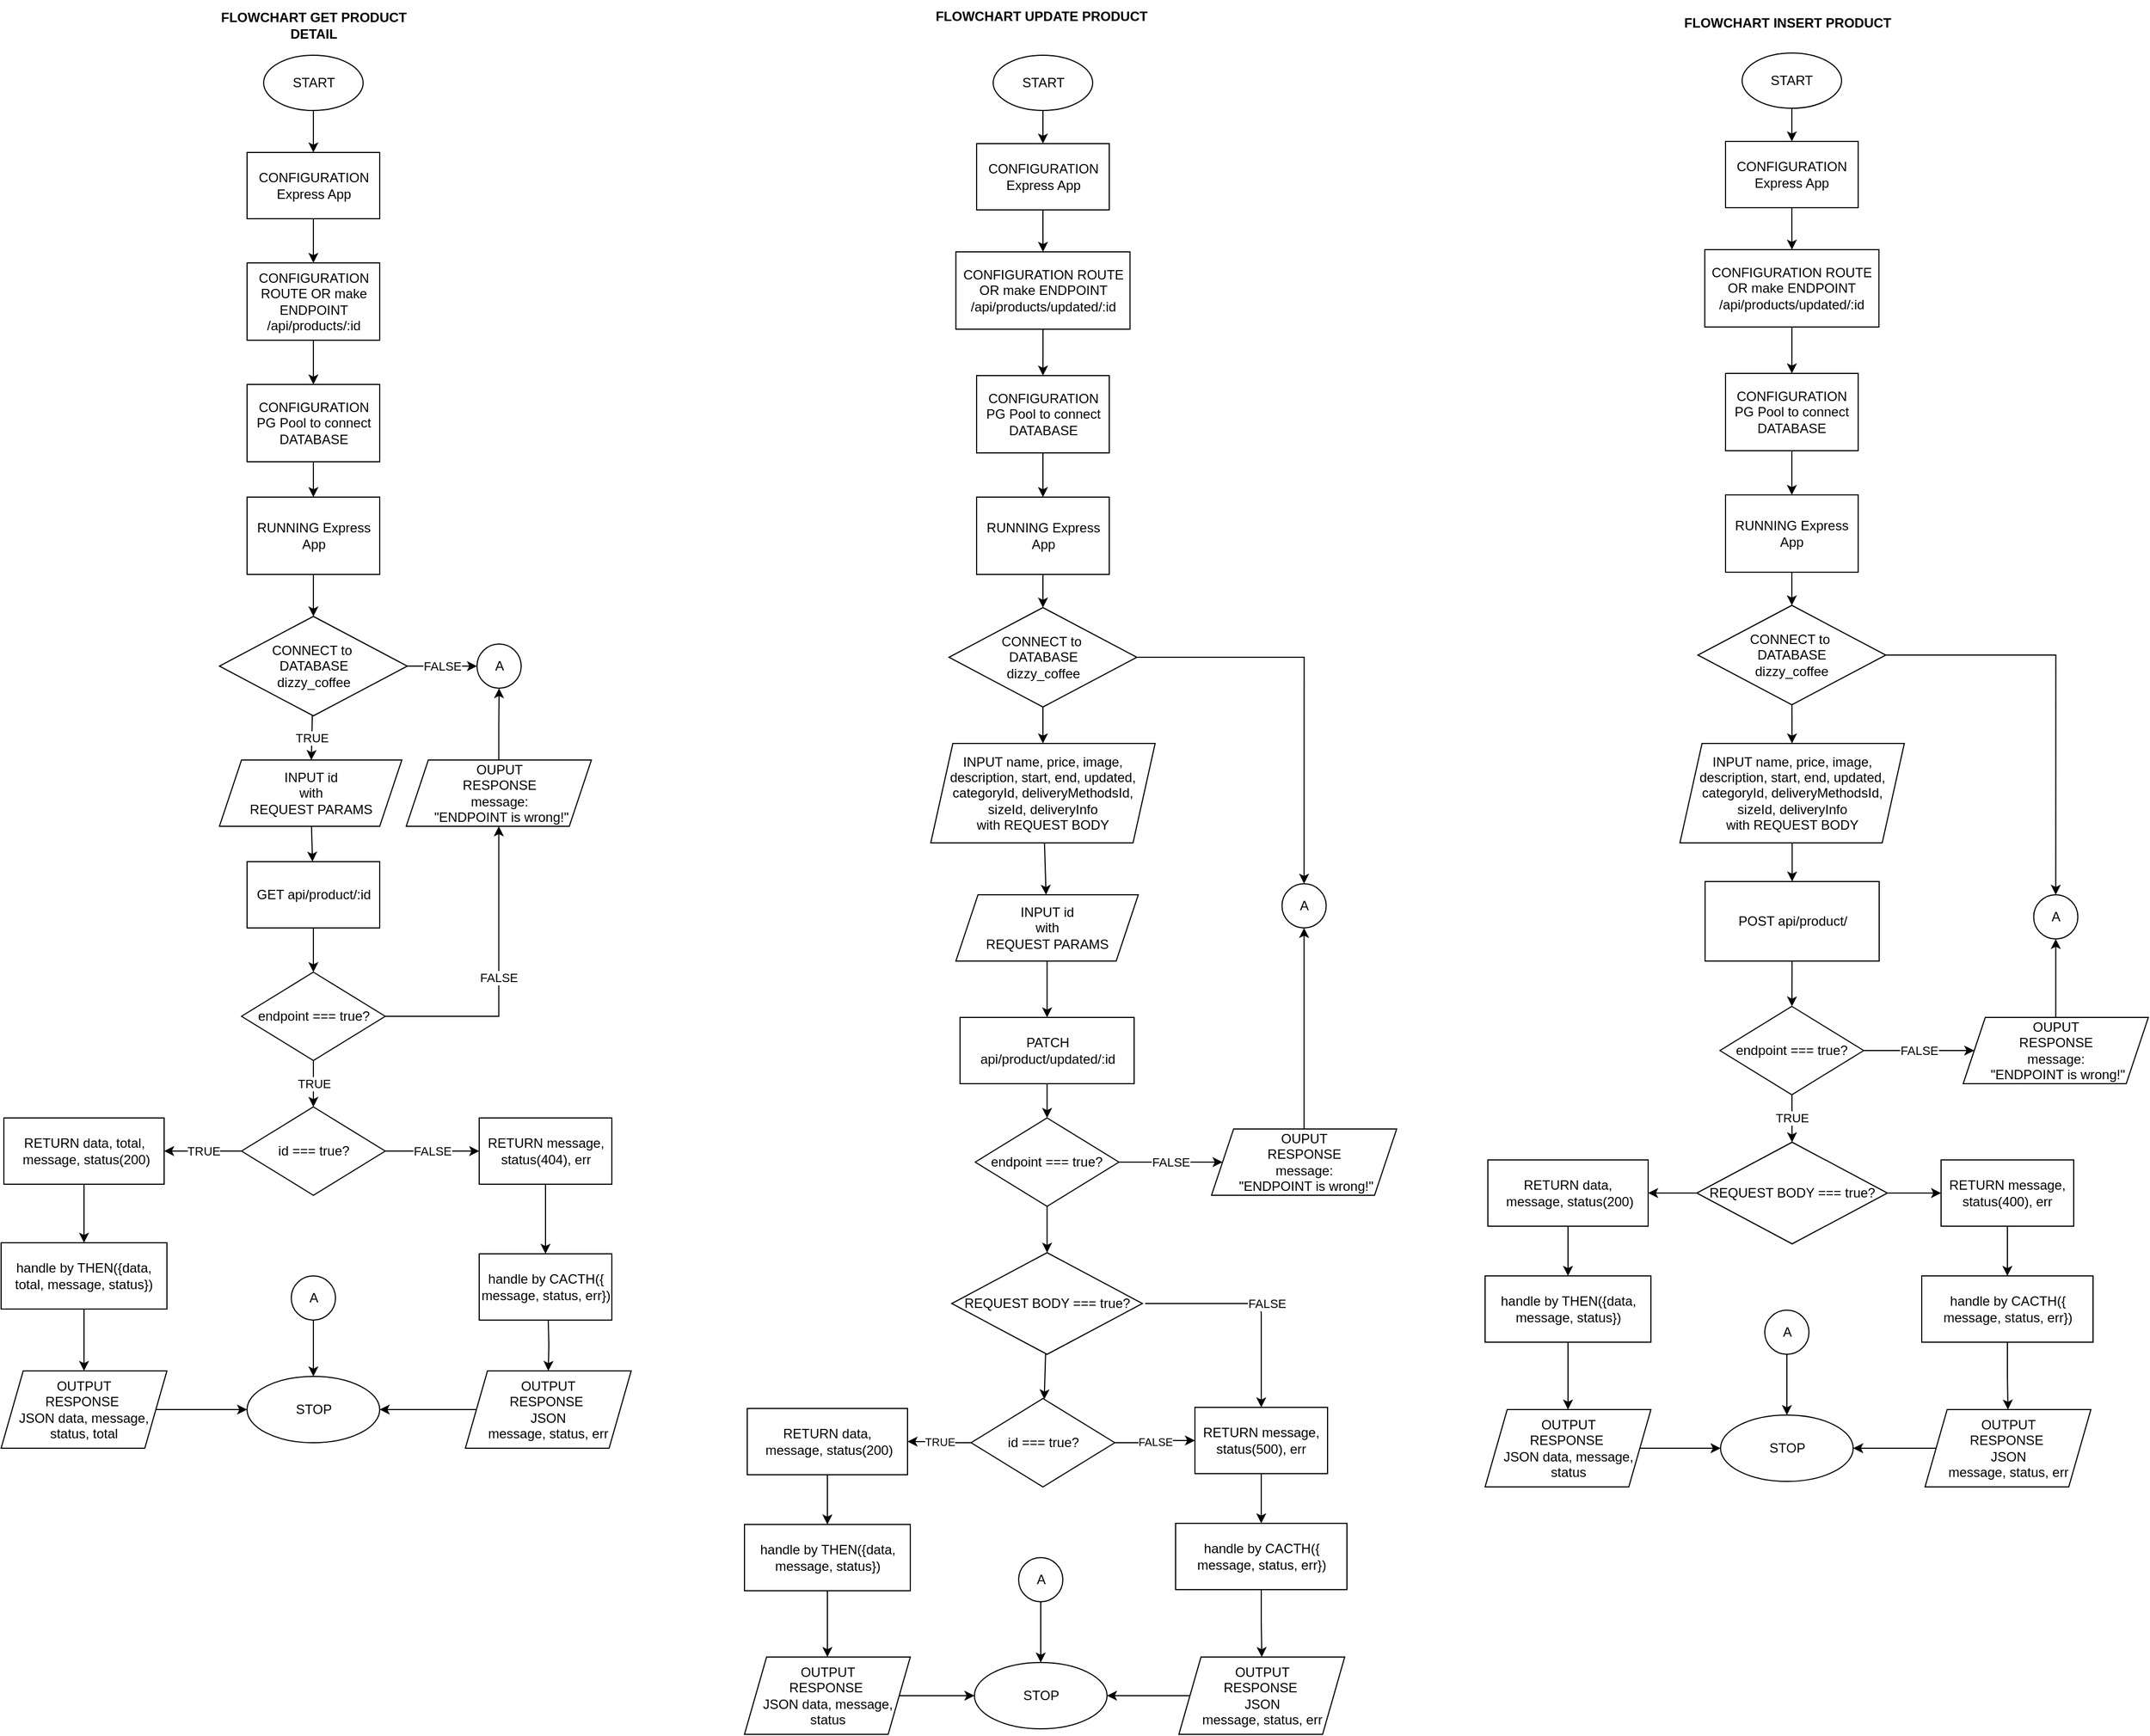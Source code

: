 <mxfile>
    <diagram id="khGJ2daZu2ltyK99D0Vk" name="Page-1">
        <mxGraphModel dx="795" dy="516" grid="1" gridSize="10" guides="1" tooltips="1" connect="1" arrows="1" fold="1" page="1" pageScale="1" pageWidth="1169" pageHeight="827" math="0" shadow="0">
            <root>
                <mxCell id="0"/>
                <mxCell id="1" parent="0"/>
                <mxCell id="POmQF6q5LUfOOO5Ifvi4-3" value="" style="edgeStyle=orthogonalEdgeStyle;rounded=0;orthogonalLoop=1;jettySize=auto;html=1;" parent="1" source="POmQF6q5LUfOOO5Ifvi4-1" target="POmQF6q5LUfOOO5Ifvi4-2" edge="1">
                    <mxGeometry relative="1" as="geometry"/>
                </mxCell>
                <mxCell id="POmQF6q5LUfOOO5Ifvi4-1" value="START" style="ellipse;whiteSpace=wrap;html=1;" parent="1" vertex="1">
                    <mxGeometry x="252.5" y="50" width="90" height="50" as="geometry"/>
                </mxCell>
                <mxCell id="POmQF6q5LUfOOO5Ifvi4-5" value="" style="edgeStyle=orthogonalEdgeStyle;rounded=0;orthogonalLoop=1;jettySize=auto;html=1;" parent="1" source="POmQF6q5LUfOOO5Ifvi4-2" target="POmQF6q5LUfOOO5Ifvi4-4" edge="1">
                    <mxGeometry relative="1" as="geometry"/>
                </mxCell>
                <mxCell id="POmQF6q5LUfOOO5Ifvi4-2" value="CONFIGURATION Express App" style="whiteSpace=wrap;html=1;" parent="1" vertex="1">
                    <mxGeometry x="237.5" y="138" width="120" height="60" as="geometry"/>
                </mxCell>
                <mxCell id="POmQF6q5LUfOOO5Ifvi4-7" value="" style="edgeStyle=orthogonalEdgeStyle;rounded=0;orthogonalLoop=1;jettySize=auto;html=1;" parent="1" source="POmQF6q5LUfOOO5Ifvi4-4" target="POmQF6q5LUfOOO5Ifvi4-6" edge="1">
                    <mxGeometry relative="1" as="geometry"/>
                </mxCell>
                <mxCell id="POmQF6q5LUfOOO5Ifvi4-4" value="CONFIGURATION ROUTE OR make ENDPOINT /api/products/:id" style="whiteSpace=wrap;html=1;" parent="1" vertex="1">
                    <mxGeometry x="237.5" y="238" width="120" height="70" as="geometry"/>
                </mxCell>
                <mxCell id="POmQF6q5LUfOOO5Ifvi4-9" value="" style="edgeStyle=orthogonalEdgeStyle;rounded=0;orthogonalLoop=1;jettySize=auto;html=1;" parent="1" source="POmQF6q5LUfOOO5Ifvi4-6" target="POmQF6q5LUfOOO5Ifvi4-8" edge="1">
                    <mxGeometry relative="1" as="geometry"/>
                </mxCell>
                <mxCell id="POmQF6q5LUfOOO5Ifvi4-6" value="CONFIGURATION PG Pool to connect DATABASE" style="whiteSpace=wrap;html=1;" parent="1" vertex="1">
                    <mxGeometry x="237.5" y="348" width="120" height="70" as="geometry"/>
                </mxCell>
                <mxCell id="POmQF6q5LUfOOO5Ifvi4-13" value="" style="edgeStyle=orthogonalEdgeStyle;rounded=0;orthogonalLoop=1;jettySize=auto;html=1;" parent="1" source="POmQF6q5LUfOOO5Ifvi4-8" target="POmQF6q5LUfOOO5Ifvi4-12" edge="1">
                    <mxGeometry relative="1" as="geometry"/>
                </mxCell>
                <mxCell id="POmQF6q5LUfOOO5Ifvi4-8" value="RUNNING Express App" style="whiteSpace=wrap;html=1;" parent="1" vertex="1">
                    <mxGeometry x="237.5" y="450" width="120" height="70" as="geometry"/>
                </mxCell>
                <mxCell id="POmQF6q5LUfOOO5Ifvi4-46" value="FALSE" style="edgeStyle=orthogonalEdgeStyle;rounded=0;orthogonalLoop=1;jettySize=auto;html=1;" parent="1" source="POmQF6q5LUfOOO5Ifvi4-12" target="POmQF6q5LUfOOO5Ifvi4-45" edge="1">
                    <mxGeometry relative="1" as="geometry"/>
                </mxCell>
                <mxCell id="6" value="TRUE" style="edgeStyle=none;html=1;" edge="1" parent="1" source="POmQF6q5LUfOOO5Ifvi4-12" target="POmQF6q5LUfOOO5Ifvi4-16">
                    <mxGeometry relative="1" as="geometry"/>
                </mxCell>
                <mxCell id="POmQF6q5LUfOOO5Ifvi4-12" value="CONNECT to&amp;nbsp;&lt;br&gt;DATABASE&lt;br&gt;dizzy_coffee" style="rhombus;whiteSpace=wrap;html=1;" parent="1" vertex="1">
                    <mxGeometry x="212.5" y="558" width="170" height="90" as="geometry"/>
                </mxCell>
                <mxCell id="7" style="edgeStyle=none;html=1;" edge="1" parent="1" source="POmQF6q5LUfOOO5Ifvi4-16" target="POmQF6q5LUfOOO5Ifvi4-32">
                    <mxGeometry relative="1" as="geometry"/>
                </mxCell>
                <mxCell id="POmQF6q5LUfOOO5Ifvi4-16" value="INPUT id &lt;br&gt;with&lt;br&gt;REQUEST PARAMS" style="shape=parallelogram;perimeter=parallelogramPerimeter;whiteSpace=wrap;html=1;fixedSize=1;" parent="1" vertex="1">
                    <mxGeometry x="212.5" y="688" width="165" height="60" as="geometry"/>
                </mxCell>
                <mxCell id="POmQF6q5LUfOOO5Ifvi4-25" value="FALSE" style="edgeStyle=orthogonalEdgeStyle;rounded=0;orthogonalLoop=1;jettySize=auto;html=1;" parent="1" source="POmQF6q5LUfOOO5Ifvi4-18" target="POmQF6q5LUfOOO5Ifvi4-24" edge="1">
                    <mxGeometry relative="1" as="geometry"/>
                </mxCell>
                <mxCell id="POmQF6q5LUfOOO5Ifvi4-36" value="TRUE" style="edgeStyle=orthogonalEdgeStyle;rounded=0;orthogonalLoop=1;jettySize=auto;html=1;" parent="1" source="POmQF6q5LUfOOO5Ifvi4-18" target="POmQF6q5LUfOOO5Ifvi4-20" edge="1">
                    <mxGeometry relative="1" as="geometry"/>
                </mxCell>
                <mxCell id="POmQF6q5LUfOOO5Ifvi4-18" value="id === true?" style="rhombus;whiteSpace=wrap;html=1;" parent="1" vertex="1">
                    <mxGeometry x="232.5" y="1002" width="130" height="80" as="geometry"/>
                </mxCell>
                <mxCell id="POmQF6q5LUfOOO5Ifvi4-23" value="" style="edgeStyle=orthogonalEdgeStyle;rounded=0;orthogonalLoop=1;jettySize=auto;html=1;" parent="1" source="POmQF6q5LUfOOO5Ifvi4-20" target="POmQF6q5LUfOOO5Ifvi4-22" edge="1">
                    <mxGeometry relative="1" as="geometry"/>
                </mxCell>
                <mxCell id="POmQF6q5LUfOOO5Ifvi4-20" value="RETURN data, total,&lt;br&gt;&amp;nbsp;message, status(200)" style="whiteSpace=wrap;html=1;" parent="1" vertex="1">
                    <mxGeometry x="17.5" y="1012" width="145" height="60" as="geometry"/>
                </mxCell>
                <mxCell id="POmQF6q5LUfOOO5Ifvi4-39" style="edgeStyle=orthogonalEdgeStyle;rounded=0;orthogonalLoop=1;jettySize=auto;html=1;entryX=0.5;entryY=0;entryDx=0;entryDy=0;" parent="1" source="POmQF6q5LUfOOO5Ifvi4-22" target="POmQF6q5LUfOOO5Ifvi4-38" edge="1">
                    <mxGeometry relative="1" as="geometry"/>
                </mxCell>
                <mxCell id="POmQF6q5LUfOOO5Ifvi4-22" value="handle by THEN({data, total, message, status})" style="whiteSpace=wrap;html=1;" parent="1" vertex="1">
                    <mxGeometry x="15" y="1125" width="150" height="60" as="geometry"/>
                </mxCell>
                <mxCell id="POmQF6q5LUfOOO5Ifvi4-27" value="" style="edgeStyle=orthogonalEdgeStyle;rounded=0;orthogonalLoop=1;jettySize=auto;html=1;" parent="1" source="POmQF6q5LUfOOO5Ifvi4-24" target="POmQF6q5LUfOOO5Ifvi4-26" edge="1">
                    <mxGeometry relative="1" as="geometry"/>
                </mxCell>
                <mxCell id="POmQF6q5LUfOOO5Ifvi4-24" value="RETURN message, status(404), err" style="whiteSpace=wrap;html=1;" parent="1" vertex="1">
                    <mxGeometry x="447.5" y="1012" width="120" height="60" as="geometry"/>
                </mxCell>
                <mxCell id="POmQF6q5LUfOOO5Ifvi4-26" value="handle by CACTH({&lt;br&gt;message, status, err})" style="whiteSpace=wrap;html=1;" parent="1" vertex="1">
                    <mxGeometry x="447.5" y="1135" width="120" height="60" as="geometry"/>
                </mxCell>
                <mxCell id="3" value="" style="edgeStyle=none;html=1;" edge="1" parent="1" source="POmQF6q5LUfOOO5Ifvi4-32" target="POmQF6q5LUfOOO5Ifvi4-50">
                    <mxGeometry relative="1" as="geometry"/>
                </mxCell>
                <mxCell id="POmQF6q5LUfOOO5Ifvi4-32" value="GET api/product/:id" style="rounded=0;whiteSpace=wrap;html=1;" parent="1" vertex="1">
                    <mxGeometry x="237.5" y="780" width="120" height="60" as="geometry"/>
                </mxCell>
                <mxCell id="POmQF6q5LUfOOO5Ifvi4-43" value="" style="edgeStyle=orthogonalEdgeStyle;rounded=0;orthogonalLoop=1;jettySize=auto;html=1;" parent="1" source="POmQF6q5LUfOOO5Ifvi4-38" target="POmQF6q5LUfOOO5Ifvi4-42" edge="1">
                    <mxGeometry relative="1" as="geometry"/>
                </mxCell>
                <mxCell id="POmQF6q5LUfOOO5Ifvi4-38" value="&lt;span&gt;OUTPUT&lt;br&gt;RESPONSE&amp;nbsp;&lt;/span&gt;&lt;br&gt;&lt;span&gt;JSON&amp;nbsp;&lt;/span&gt;&lt;span&gt;data, message,&lt;/span&gt;&lt;br&gt;&lt;span&gt;status, total&lt;/span&gt;" style="shape=parallelogram;perimeter=parallelogramPerimeter;whiteSpace=wrap;html=1;fixedSize=1;" parent="1" vertex="1">
                    <mxGeometry x="15" y="1241" width="150" height="70" as="geometry"/>
                </mxCell>
                <mxCell id="POmQF6q5LUfOOO5Ifvi4-40" style="edgeStyle=orthogonalEdgeStyle;rounded=0;orthogonalLoop=1;jettySize=auto;html=1;entryX=0.5;entryY=0;entryDx=0;entryDy=0;" parent="1" target="POmQF6q5LUfOOO5Ifvi4-41" edge="1">
                    <mxGeometry relative="1" as="geometry">
                        <mxPoint x="510" y="1195" as="sourcePoint"/>
                    </mxGeometry>
                </mxCell>
                <mxCell id="POmQF6q5LUfOOO5Ifvi4-44" value="" style="edgeStyle=orthogonalEdgeStyle;rounded=0;orthogonalLoop=1;jettySize=auto;html=1;" parent="1" source="POmQF6q5LUfOOO5Ifvi4-41" target="POmQF6q5LUfOOO5Ifvi4-42" edge="1">
                    <mxGeometry relative="1" as="geometry"/>
                </mxCell>
                <mxCell id="POmQF6q5LUfOOO5Ifvi4-41" value="&lt;span&gt;OUTPUT&lt;/span&gt;&lt;br&gt;&lt;span&gt;RESPONSE&amp;nbsp;&lt;/span&gt;&lt;br&gt;&lt;span&gt;JSON&lt;/span&gt;&lt;br&gt;&lt;span&gt;message, status, err&lt;/span&gt;" style="shape=parallelogram;perimeter=parallelogramPerimeter;whiteSpace=wrap;html=1;fixedSize=1;" parent="1" vertex="1">
                    <mxGeometry x="435" y="1241" width="150" height="70" as="geometry"/>
                </mxCell>
                <mxCell id="POmQF6q5LUfOOO5Ifvi4-42" value="STOP" style="ellipse;whiteSpace=wrap;html=1;" parent="1" vertex="1">
                    <mxGeometry x="237.5" y="1246" width="120" height="60" as="geometry"/>
                </mxCell>
                <mxCell id="POmQF6q5LUfOOO5Ifvi4-45" value="A" style="ellipse;whiteSpace=wrap;html=1;aspect=fixed;" parent="1" vertex="1">
                    <mxGeometry x="445.5" y="583" width="40" height="40" as="geometry"/>
                </mxCell>
                <mxCell id="POmQF6q5LUfOOO5Ifvi4-48" style="edgeStyle=orthogonalEdgeStyle;rounded=0;orthogonalLoop=1;jettySize=auto;html=1;entryX=0.5;entryY=0;entryDx=0;entryDy=0;" parent="1" source="POmQF6q5LUfOOO5Ifvi4-47" target="POmQF6q5LUfOOO5Ifvi4-42" edge="1">
                    <mxGeometry relative="1" as="geometry"/>
                </mxCell>
                <mxCell id="POmQF6q5LUfOOO5Ifvi4-47" value="A" style="ellipse;whiteSpace=wrap;html=1;aspect=fixed;" parent="1" vertex="1">
                    <mxGeometry x="277.5" y="1155" width="40" height="40" as="geometry"/>
                </mxCell>
                <mxCell id="POmQF6q5LUfOOO5Ifvi4-49" value="&lt;b&gt;FLOWCHART GET PRODUCT DETAIL&lt;/b&gt;" style="text;html=1;strokeColor=none;fillColor=none;align=center;verticalAlign=middle;whiteSpace=wrap;rounded=0;" parent="1" vertex="1">
                    <mxGeometry x="198.75" y="8" width="197.5" height="30" as="geometry"/>
                </mxCell>
                <mxCell id="POmQF6q5LUfOOO5Ifvi4-55" value="FALSE" style="edgeStyle=orthogonalEdgeStyle;rounded=0;orthogonalLoop=1;jettySize=auto;html=1;" parent="1" source="POmQF6q5LUfOOO5Ifvi4-50" target="POmQF6q5LUfOOO5Ifvi4-54" edge="1">
                    <mxGeometry relative="1" as="geometry"/>
                </mxCell>
                <mxCell id="2" value="TRUE" style="edgeStyle=none;html=1;" edge="1" parent="1" source="POmQF6q5LUfOOO5Ifvi4-50" target="POmQF6q5LUfOOO5Ifvi4-18">
                    <mxGeometry relative="1" as="geometry"/>
                </mxCell>
                <mxCell id="POmQF6q5LUfOOO5Ifvi4-50" value="endpoint === true?" style="rhombus;whiteSpace=wrap;html=1;rounded=0;" parent="1" vertex="1">
                    <mxGeometry x="232.5" y="880" width="130" height="80" as="geometry"/>
                </mxCell>
                <mxCell id="POmQF6q5LUfOOO5Ifvi4-57" value="" style="edgeStyle=orthogonalEdgeStyle;rounded=0;orthogonalLoop=1;jettySize=auto;html=1;" parent="1" source="POmQF6q5LUfOOO5Ifvi4-54" target="POmQF6q5LUfOOO5Ifvi4-45" edge="1">
                    <mxGeometry relative="1" as="geometry"/>
                </mxCell>
                <mxCell id="POmQF6q5LUfOOO5Ifvi4-54" value="OUPUT &lt;br&gt;RESPONSE&lt;br&gt;message:&lt;br&gt;&amp;nbsp;&quot;ENDPOINT is wrong!&quot;" style="shape=parallelogram;perimeter=parallelogramPerimeter;whiteSpace=wrap;html=1;fixedSize=1;rounded=0;" parent="1" vertex="1">
                    <mxGeometry x="381.5" y="688" width="167.5" height="60" as="geometry"/>
                </mxCell>
                <mxCell id="POmQF6q5LUfOOO5Ifvi4-58" value="" style="edgeStyle=orthogonalEdgeStyle;rounded=0;orthogonalLoop=1;jettySize=auto;html=1;" parent="1" source="POmQF6q5LUfOOO5Ifvi4-59" target="POmQF6q5LUfOOO5Ifvi4-61" edge="1">
                    <mxGeometry relative="1" as="geometry"/>
                </mxCell>
                <mxCell id="POmQF6q5LUfOOO5Ifvi4-59" value="START" style="ellipse;whiteSpace=wrap;html=1;" parent="1" vertex="1">
                    <mxGeometry x="912.5" y="50" width="90" height="50" as="geometry"/>
                </mxCell>
                <mxCell id="POmQF6q5LUfOOO5Ifvi4-60" value="" style="edgeStyle=orthogonalEdgeStyle;rounded=0;orthogonalLoop=1;jettySize=auto;html=1;" parent="1" source="POmQF6q5LUfOOO5Ifvi4-61" target="POmQF6q5LUfOOO5Ifvi4-63" edge="1">
                    <mxGeometry relative="1" as="geometry"/>
                </mxCell>
                <mxCell id="POmQF6q5LUfOOO5Ifvi4-61" value="CONFIGURATION Express App" style="whiteSpace=wrap;html=1;" parent="1" vertex="1">
                    <mxGeometry x="897.5" y="130" width="120" height="60" as="geometry"/>
                </mxCell>
                <mxCell id="POmQF6q5LUfOOO5Ifvi4-62" value="" style="edgeStyle=orthogonalEdgeStyle;rounded=0;orthogonalLoop=1;jettySize=auto;html=1;" parent="1" source="POmQF6q5LUfOOO5Ifvi4-63" target="POmQF6q5LUfOOO5Ifvi4-65" edge="1">
                    <mxGeometry relative="1" as="geometry"/>
                </mxCell>
                <mxCell id="POmQF6q5LUfOOO5Ifvi4-63" value="CONFIGURATION ROUTE OR make ENDPOINT /api/products/updated/:id" style="whiteSpace=wrap;html=1;" parent="1" vertex="1">
                    <mxGeometry x="878.75" y="228" width="157.5" height="70" as="geometry"/>
                </mxCell>
                <mxCell id="POmQF6q5LUfOOO5Ifvi4-64" value="" style="edgeStyle=orthogonalEdgeStyle;rounded=0;orthogonalLoop=1;jettySize=auto;html=1;" parent="1" source="POmQF6q5LUfOOO5Ifvi4-65" target="POmQF6q5LUfOOO5Ifvi4-67" edge="1">
                    <mxGeometry relative="1" as="geometry"/>
                </mxCell>
                <mxCell id="POmQF6q5LUfOOO5Ifvi4-65" value="CONFIGURATION PG Pool to connect DATABASE" style="whiteSpace=wrap;html=1;" parent="1" vertex="1">
                    <mxGeometry x="897.5" y="340" width="120" height="70" as="geometry"/>
                </mxCell>
                <mxCell id="POmQF6q5LUfOOO5Ifvi4-66" value="" style="edgeStyle=orthogonalEdgeStyle;rounded=0;orthogonalLoop=1;jettySize=auto;html=1;" parent="1" source="POmQF6q5LUfOOO5Ifvi4-67" target="POmQF6q5LUfOOO5Ifvi4-70" edge="1">
                    <mxGeometry relative="1" as="geometry"/>
                </mxCell>
                <mxCell id="POmQF6q5LUfOOO5Ifvi4-67" value="RUNNING Express App" style="whiteSpace=wrap;html=1;" parent="1" vertex="1">
                    <mxGeometry x="897.5" y="450" width="120" height="70" as="geometry"/>
                </mxCell>
                <mxCell id="POmQF6q5LUfOOO5Ifvi4-69" value="" style="edgeStyle=orthogonalEdgeStyle;rounded=0;orthogonalLoop=1;jettySize=auto;html=1;" parent="1" source="POmQF6q5LUfOOO5Ifvi4-70" target="POmQF6q5LUfOOO5Ifvi4-91" edge="1">
                    <mxGeometry relative="1" as="geometry"/>
                </mxCell>
                <mxCell id="9" value="" style="edgeStyle=none;html=1;" edge="1" parent="1" source="POmQF6q5LUfOOO5Ifvi4-70" target="POmQF6q5LUfOOO5Ifvi4-100">
                    <mxGeometry relative="1" as="geometry"/>
                </mxCell>
                <mxCell id="POmQF6q5LUfOOO5Ifvi4-70" value="CONNECT to&amp;nbsp;&lt;br&gt;DATABASE&lt;br&gt;dizzy_coffee" style="rhombus;whiteSpace=wrap;html=1;" parent="1" vertex="1">
                    <mxGeometry x="872.5" y="550" width="170" height="90" as="geometry"/>
                </mxCell>
                <mxCell id="12" value="" style="edgeStyle=none;html=1;" edge="1" parent="1" source="POmQF6q5LUfOOO5Ifvi4-72" target="POmQF6q5LUfOOO5Ifvi4-84">
                    <mxGeometry relative="1" as="geometry"/>
                </mxCell>
                <mxCell id="POmQF6q5LUfOOO5Ifvi4-72" value="INPUT id &lt;br&gt;with&lt;br&gt;REQUEST PARAMS" style="shape=parallelogram;perimeter=parallelogramPerimeter;whiteSpace=wrap;html=1;fixedSize=1;" parent="1" vertex="1">
                    <mxGeometry x="878.75" y="810" width="165" height="60" as="geometry"/>
                </mxCell>
                <mxCell id="sGFE-TJFLqwam2I6f3Bg-9" value="TRUE" style="edgeStyle=orthogonalEdgeStyle;rounded=0;orthogonalLoop=1;jettySize=auto;html=1;fontSize=10;" parent="1" source="POmQF6q5LUfOOO5Ifvi4-75" target="POmQF6q5LUfOOO5Ifvi4-77" edge="1">
                    <mxGeometry relative="1" as="geometry"/>
                </mxCell>
                <mxCell id="sGFE-TJFLqwam2I6f3Bg-10" value="FALSE" style="edgeStyle=orthogonalEdgeStyle;rounded=0;orthogonalLoop=1;jettySize=auto;html=1;fontSize=10;" parent="1" source="POmQF6q5LUfOOO5Ifvi4-75" target="POmQF6q5LUfOOO5Ifvi4-81" edge="1">
                    <mxGeometry relative="1" as="geometry"/>
                </mxCell>
                <mxCell id="POmQF6q5LUfOOO5Ifvi4-75" value="id === true?" style="rhombus;whiteSpace=wrap;html=1;" parent="1" vertex="1">
                    <mxGeometry x="892.5" y="1266" width="130" height="80" as="geometry"/>
                </mxCell>
                <mxCell id="POmQF6q5LUfOOO5Ifvi4-76" value="" style="edgeStyle=orthogonalEdgeStyle;rounded=0;orthogonalLoop=1;jettySize=auto;html=1;" parent="1" source="POmQF6q5LUfOOO5Ifvi4-77" target="POmQF6q5LUfOOO5Ifvi4-79" edge="1">
                    <mxGeometry relative="1" as="geometry"/>
                </mxCell>
                <mxCell id="POmQF6q5LUfOOO5Ifvi4-77" value="RETURN data,&lt;br&gt;&amp;nbsp;message, status(200)" style="whiteSpace=wrap;html=1;" parent="1" vertex="1">
                    <mxGeometry x="690" y="1275" width="145" height="60" as="geometry"/>
                </mxCell>
                <mxCell id="POmQF6q5LUfOOO5Ifvi4-78" style="edgeStyle=orthogonalEdgeStyle;rounded=0;orthogonalLoop=1;jettySize=auto;html=1;entryX=0.5;entryY=0;entryDx=0;entryDy=0;" parent="1" source="POmQF6q5LUfOOO5Ifvi4-79" target="POmQF6q5LUfOOO5Ifvi4-86" edge="1">
                    <mxGeometry relative="1" as="geometry"/>
                </mxCell>
                <mxCell id="POmQF6q5LUfOOO5Ifvi4-79" value="handle by THEN({data, message, status})" style="whiteSpace=wrap;html=1;" parent="1" vertex="1">
                    <mxGeometry x="687.5" y="1380" width="150" height="60" as="geometry"/>
                </mxCell>
                <mxCell id="sGFE-TJFLqwam2I6f3Bg-11" value="" style="edgeStyle=orthogonalEdgeStyle;rounded=0;orthogonalLoop=1;jettySize=auto;html=1;fontSize=10;" parent="1" source="POmQF6q5LUfOOO5Ifvi4-81" target="POmQF6q5LUfOOO5Ifvi4-82" edge="1">
                    <mxGeometry relative="1" as="geometry"/>
                </mxCell>
                <mxCell id="POmQF6q5LUfOOO5Ifvi4-81" value="RETURN message, status(500), err" style="whiteSpace=wrap;html=1;" parent="1" vertex="1">
                    <mxGeometry x="1095" y="1274" width="120" height="60" as="geometry"/>
                </mxCell>
                <mxCell id="sGFE-TJFLqwam2I6f3Bg-14" value="" style="edgeStyle=orthogonalEdgeStyle;rounded=0;orthogonalLoop=1;jettySize=auto;html=1;fontSize=10;" parent="1" source="POmQF6q5LUfOOO5Ifvi4-82" target="POmQF6q5LUfOOO5Ifvi4-89" edge="1">
                    <mxGeometry relative="1" as="geometry"/>
                </mxCell>
                <mxCell id="POmQF6q5LUfOOO5Ifvi4-82" value="handle by CACTH({&lt;br&gt;message, status, err})" style="whiteSpace=wrap;html=1;" parent="1" vertex="1">
                    <mxGeometry x="1077.5" y="1379" width="155" height="60" as="geometry"/>
                </mxCell>
                <mxCell id="11" value="" style="edgeStyle=none;html=1;" edge="1" parent="1" source="POmQF6q5LUfOOO5Ifvi4-84" target="POmQF6q5LUfOOO5Ifvi4-97">
                    <mxGeometry relative="1" as="geometry"/>
                </mxCell>
                <mxCell id="POmQF6q5LUfOOO5Ifvi4-84" value="PATCH api/product/updated/:id" style="rounded=0;whiteSpace=wrap;html=1;" parent="1" vertex="1">
                    <mxGeometry x="882.5" y="921" width="157.5" height="60" as="geometry"/>
                </mxCell>
                <mxCell id="POmQF6q5LUfOOO5Ifvi4-85" value="" style="edgeStyle=orthogonalEdgeStyle;rounded=0;orthogonalLoop=1;jettySize=auto;html=1;entryX=0;entryY=0.5;entryDx=0;entryDy=0;" parent="1" source="POmQF6q5LUfOOO5Ifvi4-86" target="POmQF6q5LUfOOO5Ifvi4-90" edge="1">
                    <mxGeometry relative="1" as="geometry">
                        <mxPoint x="872.5" y="1521" as="targetPoint"/>
                    </mxGeometry>
                </mxCell>
                <mxCell id="POmQF6q5LUfOOO5Ifvi4-86" value="&lt;span&gt;OUTPUT&lt;br&gt;RESPONSE&amp;nbsp;&lt;/span&gt;&lt;br&gt;&lt;span&gt;JSON&amp;nbsp;&lt;/span&gt;&lt;span&gt;data, message,&lt;/span&gt;&lt;br&gt;&lt;span&gt;status&lt;/span&gt;" style="shape=parallelogram;perimeter=parallelogramPerimeter;whiteSpace=wrap;html=1;fixedSize=1;" parent="1" vertex="1">
                    <mxGeometry x="687.5" y="1500" width="150" height="70" as="geometry"/>
                </mxCell>
                <mxCell id="POmQF6q5LUfOOO5Ifvi4-88" value="" style="edgeStyle=orthogonalEdgeStyle;rounded=0;orthogonalLoop=1;jettySize=auto;html=1;entryX=1;entryY=0.5;entryDx=0;entryDy=0;" parent="1" source="POmQF6q5LUfOOO5Ifvi4-89" target="POmQF6q5LUfOOO5Ifvi4-90" edge="1">
                    <mxGeometry relative="1" as="geometry">
                        <mxPoint x="1045" y="1521" as="targetPoint"/>
                    </mxGeometry>
                </mxCell>
                <mxCell id="POmQF6q5LUfOOO5Ifvi4-89" value="&lt;span&gt;OUTPUT&lt;/span&gt;&lt;br&gt;&lt;span&gt;RESPONSE&amp;nbsp;&lt;/span&gt;&lt;br&gt;&lt;span&gt;JSON&lt;/span&gt;&lt;br&gt;&lt;span&gt;message, status, err&lt;/span&gt;" style="shape=parallelogram;perimeter=parallelogramPerimeter;whiteSpace=wrap;html=1;fixedSize=1;" parent="1" vertex="1">
                    <mxGeometry x="1080.5" y="1500" width="150" height="70" as="geometry"/>
                </mxCell>
                <mxCell id="POmQF6q5LUfOOO5Ifvi4-90" value="STOP" style="ellipse;whiteSpace=wrap;html=1;" parent="1" vertex="1">
                    <mxGeometry x="895.5" y="1505" width="120" height="60" as="geometry"/>
                </mxCell>
                <mxCell id="POmQF6q5LUfOOO5Ifvi4-91" value="A" style="ellipse;whiteSpace=wrap;html=1;aspect=fixed;" parent="1" vertex="1">
                    <mxGeometry x="1173.75" y="800" width="40" height="40" as="geometry"/>
                </mxCell>
                <mxCell id="POmQF6q5LUfOOO5Ifvi4-92" style="edgeStyle=orthogonalEdgeStyle;rounded=0;orthogonalLoop=1;jettySize=auto;html=1;entryX=0.5;entryY=0;entryDx=0;entryDy=0;" parent="1" source="POmQF6q5LUfOOO5Ifvi4-93" target="POmQF6q5LUfOOO5Ifvi4-90" edge="1">
                    <mxGeometry relative="1" as="geometry"/>
                </mxCell>
                <mxCell id="POmQF6q5LUfOOO5Ifvi4-93" value="A" style="ellipse;whiteSpace=wrap;html=1;aspect=fixed;" parent="1" vertex="1">
                    <mxGeometry x="935.5" y="1410" width="40" height="40" as="geometry"/>
                </mxCell>
                <mxCell id="POmQF6q5LUfOOO5Ifvi4-94" value="&lt;b&gt;FLOWCHART UPDATE PRODUCT&amp;nbsp;&lt;/b&gt;" style="text;html=1;strokeColor=none;fillColor=none;align=center;verticalAlign=middle;whiteSpace=wrap;rounded=0;" parent="1" vertex="1">
                    <mxGeometry x="858.75" width="197.5" height="30" as="geometry"/>
                </mxCell>
                <mxCell id="POmQF6q5LUfOOO5Ifvi4-104" value="FALSE" style="edgeStyle=orthogonalEdgeStyle;rounded=0;orthogonalLoop=1;jettySize=auto;html=1;" parent="1" source="POmQF6q5LUfOOO5Ifvi4-97" target="POmQF6q5LUfOOO5Ifvi4-99" edge="1">
                    <mxGeometry relative="1" as="geometry"/>
                </mxCell>
                <mxCell id="13" value="" style="edgeStyle=none;html=1;" edge="1" parent="1" source="POmQF6q5LUfOOO5Ifvi4-97" target="sGFE-TJFLqwam2I6f3Bg-17">
                    <mxGeometry relative="1" as="geometry"/>
                </mxCell>
                <mxCell id="POmQF6q5LUfOOO5Ifvi4-97" value="endpoint === true?" style="rhombus;whiteSpace=wrap;html=1;rounded=0;" parent="1" vertex="1">
                    <mxGeometry x="896.25" y="1012" width="130" height="80" as="geometry"/>
                </mxCell>
                <mxCell id="POmQF6q5LUfOOO5Ifvi4-105" value="" style="edgeStyle=orthogonalEdgeStyle;rounded=0;orthogonalLoop=1;jettySize=auto;html=1;" parent="1" source="POmQF6q5LUfOOO5Ifvi4-99" target="POmQF6q5LUfOOO5Ifvi4-91" edge="1">
                    <mxGeometry relative="1" as="geometry"/>
                </mxCell>
                <mxCell id="POmQF6q5LUfOOO5Ifvi4-99" value="OUPUT &lt;br&gt;RESPONSE&lt;br&gt;message:&lt;br&gt;&amp;nbsp;&quot;ENDPOINT is wrong!&quot;" style="shape=parallelogram;perimeter=parallelogramPerimeter;whiteSpace=wrap;html=1;fixedSize=1;rounded=0;" parent="1" vertex="1">
                    <mxGeometry x="1110" y="1022" width="167.5" height="60" as="geometry"/>
                </mxCell>
                <mxCell id="10" value="" style="edgeStyle=none;html=1;" edge="1" parent="1" source="POmQF6q5LUfOOO5Ifvi4-100" target="POmQF6q5LUfOOO5Ifvi4-72">
                    <mxGeometry relative="1" as="geometry"/>
                </mxCell>
                <mxCell id="POmQF6q5LUfOOO5Ifvi4-100" value="INPUT name, price, image, description, start, end, updated, categoryId, deliveryMethodsId, sizeId, deliveryInfo&lt;br&gt;with REQUEST BODY" style="shape=parallelogram;perimeter=parallelogramPerimeter;whiteSpace=wrap;html=1;fixedSize=1;" parent="1" vertex="1">
                    <mxGeometry x="856" y="673" width="203" height="90" as="geometry"/>
                </mxCell>
                <mxCell id="POmQF6q5LUfOOO5Ifvi4-146" value="&lt;b&gt;FLOWCHART INSERT PRODUCT&amp;nbsp;&lt;/b&gt;" style="text;html=1;strokeColor=none;fillColor=none;align=center;verticalAlign=middle;whiteSpace=wrap;rounded=0;" parent="1" vertex="1">
                    <mxGeometry x="1533.75" y="6" width="197.5" height="30" as="geometry"/>
                </mxCell>
                <mxCell id="14" value="" style="edgeStyle=none;html=1;" edge="1" parent="1" source="sGFE-TJFLqwam2I6f3Bg-17" target="POmQF6q5LUfOOO5Ifvi4-75">
                    <mxGeometry relative="1" as="geometry"/>
                </mxCell>
                <mxCell id="15" value="FALSE" style="edgeStyle=none;html=1;entryX=0.5;entryY=0;entryDx=0;entryDy=0;" edge="1" parent="1" target="POmQF6q5LUfOOO5Ifvi4-81">
                    <mxGeometry x="0.055" y="5" relative="1" as="geometry">
                        <mxPoint x="1050" y="1180" as="sourcePoint"/>
                        <Array as="points">
                            <mxPoint x="1155" y="1180"/>
                        </Array>
                        <mxPoint as="offset"/>
                    </mxGeometry>
                </mxCell>
                <mxCell id="sGFE-TJFLqwam2I6f3Bg-17" value="&lt;span style=&quot;font-size: 12px&quot;&gt;REQUEST BODY === true?&lt;/span&gt;" style="rhombus;whiteSpace=wrap;html=1;fontSize=10;" parent="1" vertex="1">
                    <mxGeometry x="875" y="1134" width="172.5" height="92" as="geometry"/>
                </mxCell>
                <mxCell id="sGFE-TJFLqwam2I6f3Bg-21" value="" style="edgeStyle=orthogonalEdgeStyle;rounded=0;orthogonalLoop=1;jettySize=auto;html=1;" parent="1" source="sGFE-TJFLqwam2I6f3Bg-22" target="sGFE-TJFLqwam2I6f3Bg-24" edge="1">
                    <mxGeometry relative="1" as="geometry"/>
                </mxCell>
                <mxCell id="sGFE-TJFLqwam2I6f3Bg-22" value="START" style="ellipse;whiteSpace=wrap;html=1;" parent="1" vertex="1">
                    <mxGeometry x="1590" y="48" width="90" height="50" as="geometry"/>
                </mxCell>
                <mxCell id="sGFE-TJFLqwam2I6f3Bg-23" value="" style="edgeStyle=orthogonalEdgeStyle;rounded=0;orthogonalLoop=1;jettySize=auto;html=1;" parent="1" source="sGFE-TJFLqwam2I6f3Bg-24" target="sGFE-TJFLqwam2I6f3Bg-26" edge="1">
                    <mxGeometry relative="1" as="geometry"/>
                </mxCell>
                <mxCell id="sGFE-TJFLqwam2I6f3Bg-24" value="CONFIGURATION Express App" style="whiteSpace=wrap;html=1;" parent="1" vertex="1">
                    <mxGeometry x="1575" y="128" width="120" height="60" as="geometry"/>
                </mxCell>
                <mxCell id="sGFE-TJFLqwam2I6f3Bg-25" value="" style="edgeStyle=orthogonalEdgeStyle;rounded=0;orthogonalLoop=1;jettySize=auto;html=1;" parent="1" source="sGFE-TJFLqwam2I6f3Bg-26" target="sGFE-TJFLqwam2I6f3Bg-28" edge="1">
                    <mxGeometry relative="1" as="geometry"/>
                </mxCell>
                <mxCell id="sGFE-TJFLqwam2I6f3Bg-26" value="CONFIGURATION ROUTE OR make ENDPOINT /api/products/updated/:id" style="whiteSpace=wrap;html=1;" parent="1" vertex="1">
                    <mxGeometry x="1556.25" y="226" width="157.5" height="70" as="geometry"/>
                </mxCell>
                <mxCell id="sGFE-TJFLqwam2I6f3Bg-27" value="" style="edgeStyle=orthogonalEdgeStyle;rounded=0;orthogonalLoop=1;jettySize=auto;html=1;" parent="1" source="sGFE-TJFLqwam2I6f3Bg-28" target="sGFE-TJFLqwam2I6f3Bg-30" edge="1">
                    <mxGeometry relative="1" as="geometry"/>
                </mxCell>
                <mxCell id="sGFE-TJFLqwam2I6f3Bg-28" value="CONFIGURATION PG Pool to connect DATABASE" style="whiteSpace=wrap;html=1;" parent="1" vertex="1">
                    <mxGeometry x="1575" y="338" width="120" height="70" as="geometry"/>
                </mxCell>
                <mxCell id="sGFE-TJFLqwam2I6f3Bg-29" value="" style="edgeStyle=orthogonalEdgeStyle;rounded=0;orthogonalLoop=1;jettySize=auto;html=1;" parent="1" source="sGFE-TJFLqwam2I6f3Bg-30" target="sGFE-TJFLqwam2I6f3Bg-33" edge="1">
                    <mxGeometry relative="1" as="geometry"/>
                </mxCell>
                <mxCell id="sGFE-TJFLqwam2I6f3Bg-30" value="RUNNING Express App" style="whiteSpace=wrap;html=1;" parent="1" vertex="1">
                    <mxGeometry x="1575" y="448" width="120" height="70" as="geometry"/>
                </mxCell>
                <mxCell id="sGFE-TJFLqwam2I6f3Bg-32" value="" style="edgeStyle=orthogonalEdgeStyle;rounded=0;orthogonalLoop=1;jettySize=auto;html=1;" parent="1" source="sGFE-TJFLqwam2I6f3Bg-33" target="sGFE-TJFLqwam2I6f3Bg-54" edge="1">
                    <mxGeometry relative="1" as="geometry"/>
                </mxCell>
                <mxCell id="16" value="" style="edgeStyle=none;html=1;" edge="1" parent="1" source="sGFE-TJFLqwam2I6f3Bg-33" target="sGFE-TJFLqwam2I6f3Bg-63">
                    <mxGeometry relative="1" as="geometry"/>
                </mxCell>
                <mxCell id="sGFE-TJFLqwam2I6f3Bg-33" value="CONNECT to&amp;nbsp;&lt;br&gt;DATABASE&lt;br&gt;dizzy_coffee" style="rhombus;whiteSpace=wrap;html=1;" parent="1" vertex="1">
                    <mxGeometry x="1550" y="548" width="170" height="90" as="geometry"/>
                </mxCell>
                <mxCell id="sGFE-TJFLqwam2I6f3Bg-39" value="" style="edgeStyle=orthogonalEdgeStyle;rounded=0;orthogonalLoop=1;jettySize=auto;html=1;" parent="1" source="sGFE-TJFLqwam2I6f3Bg-40" target="sGFE-TJFLqwam2I6f3Bg-42" edge="1">
                    <mxGeometry relative="1" as="geometry"/>
                </mxCell>
                <mxCell id="sGFE-TJFLqwam2I6f3Bg-40" value="RETURN data,&lt;br&gt;&amp;nbsp;message, status(200)" style="whiteSpace=wrap;html=1;" parent="1" vertex="1">
                    <mxGeometry x="1360" y="1050" width="145" height="60" as="geometry"/>
                </mxCell>
                <mxCell id="sGFE-TJFLqwam2I6f3Bg-41" style="edgeStyle=orthogonalEdgeStyle;rounded=0;orthogonalLoop=1;jettySize=auto;html=1;entryX=0.5;entryY=0;entryDx=0;entryDy=0;" parent="1" source="sGFE-TJFLqwam2I6f3Bg-42" target="sGFE-TJFLqwam2I6f3Bg-50" edge="1">
                    <mxGeometry relative="1" as="geometry"/>
                </mxCell>
                <mxCell id="sGFE-TJFLqwam2I6f3Bg-42" value="handle by THEN({data, message, status})" style="whiteSpace=wrap;html=1;" parent="1" vertex="1">
                    <mxGeometry x="1357.5" y="1155" width="150" height="60" as="geometry"/>
                </mxCell>
                <mxCell id="sGFE-TJFLqwam2I6f3Bg-43" value="" style="edgeStyle=orthogonalEdgeStyle;rounded=0;orthogonalLoop=1;jettySize=auto;html=1;fontSize=10;" parent="1" source="sGFE-TJFLqwam2I6f3Bg-44" target="sGFE-TJFLqwam2I6f3Bg-46" edge="1">
                    <mxGeometry relative="1" as="geometry"/>
                </mxCell>
                <mxCell id="sGFE-TJFLqwam2I6f3Bg-44" value="RETURN message, status(400), err" style="whiteSpace=wrap;html=1;" parent="1" vertex="1">
                    <mxGeometry x="1770" y="1050" width="120" height="60" as="geometry"/>
                </mxCell>
                <mxCell id="sGFE-TJFLqwam2I6f3Bg-45" value="" style="edgeStyle=orthogonalEdgeStyle;rounded=0;orthogonalLoop=1;jettySize=auto;html=1;fontSize=10;" parent="1" source="sGFE-TJFLqwam2I6f3Bg-46" target="sGFE-TJFLqwam2I6f3Bg-52" edge="1">
                    <mxGeometry relative="1" as="geometry"/>
                </mxCell>
                <mxCell id="sGFE-TJFLqwam2I6f3Bg-46" value="handle by CACTH({&lt;br&gt;message, status, err})" style="whiteSpace=wrap;html=1;" parent="1" vertex="1">
                    <mxGeometry x="1752.5" y="1155" width="155" height="60" as="geometry"/>
                </mxCell>
                <mxCell id="17" value="" style="edgeStyle=none;html=1;" edge="1" parent="1" source="sGFE-TJFLqwam2I6f3Bg-48" target="sGFE-TJFLqwam2I6f3Bg-59">
                    <mxGeometry relative="1" as="geometry"/>
                </mxCell>
                <mxCell id="sGFE-TJFLqwam2I6f3Bg-48" value="POST api/product/" style="rounded=0;whiteSpace=wrap;html=1;" parent="1" vertex="1">
                    <mxGeometry x="1556.5" y="798" width="157.5" height="72" as="geometry"/>
                </mxCell>
                <mxCell id="sGFE-TJFLqwam2I6f3Bg-49" value="" style="edgeStyle=orthogonalEdgeStyle;rounded=0;orthogonalLoop=1;jettySize=auto;html=1;entryX=0;entryY=0.5;entryDx=0;entryDy=0;" parent="1" source="sGFE-TJFLqwam2I6f3Bg-50" target="sGFE-TJFLqwam2I6f3Bg-53" edge="1">
                    <mxGeometry relative="1" as="geometry">
                        <mxPoint x="1547.5" y="1297" as="targetPoint"/>
                    </mxGeometry>
                </mxCell>
                <mxCell id="sGFE-TJFLqwam2I6f3Bg-50" value="&lt;span&gt;OUTPUT&lt;br&gt;RESPONSE&amp;nbsp;&lt;/span&gt;&lt;br&gt;&lt;span&gt;JSON&amp;nbsp;&lt;/span&gt;&lt;span&gt;data, message,&lt;/span&gt;&lt;br&gt;&lt;span&gt;status&lt;/span&gt;" style="shape=parallelogram;perimeter=parallelogramPerimeter;whiteSpace=wrap;html=1;fixedSize=1;" parent="1" vertex="1">
                    <mxGeometry x="1357.5" y="1276" width="150" height="70" as="geometry"/>
                </mxCell>
                <mxCell id="sGFE-TJFLqwam2I6f3Bg-51" value="" style="edgeStyle=orthogonalEdgeStyle;rounded=0;orthogonalLoop=1;jettySize=auto;html=1;entryX=1;entryY=0.5;entryDx=0;entryDy=0;" parent="1" source="sGFE-TJFLqwam2I6f3Bg-52" target="sGFE-TJFLqwam2I6f3Bg-53" edge="1">
                    <mxGeometry relative="1" as="geometry">
                        <mxPoint x="1720" y="1297" as="targetPoint"/>
                    </mxGeometry>
                </mxCell>
                <mxCell id="sGFE-TJFLqwam2I6f3Bg-52" value="&lt;span&gt;OUTPUT&lt;/span&gt;&lt;br&gt;&lt;span&gt;RESPONSE&amp;nbsp;&lt;/span&gt;&lt;br&gt;&lt;span&gt;JSON&lt;/span&gt;&lt;br&gt;&lt;span&gt;message, status, err&lt;/span&gt;" style="shape=parallelogram;perimeter=parallelogramPerimeter;whiteSpace=wrap;html=1;fixedSize=1;" parent="1" vertex="1">
                    <mxGeometry x="1755.5" y="1276" width="150" height="70" as="geometry"/>
                </mxCell>
                <mxCell id="sGFE-TJFLqwam2I6f3Bg-53" value="STOP" style="ellipse;whiteSpace=wrap;html=1;" parent="1" vertex="1">
                    <mxGeometry x="1570.5" y="1281" width="120" height="60" as="geometry"/>
                </mxCell>
                <mxCell id="sGFE-TJFLqwam2I6f3Bg-54" value="A" style="ellipse;whiteSpace=wrap;html=1;aspect=fixed;" parent="1" vertex="1">
                    <mxGeometry x="1853.75" y="810" width="40" height="40" as="geometry"/>
                </mxCell>
                <mxCell id="sGFE-TJFLqwam2I6f3Bg-55" style="edgeStyle=orthogonalEdgeStyle;rounded=0;orthogonalLoop=1;jettySize=auto;html=1;entryX=0.5;entryY=0;entryDx=0;entryDy=0;" parent="1" source="sGFE-TJFLqwam2I6f3Bg-56" target="sGFE-TJFLqwam2I6f3Bg-53" edge="1">
                    <mxGeometry relative="1" as="geometry"/>
                </mxCell>
                <mxCell id="sGFE-TJFLqwam2I6f3Bg-56" value="A" style="ellipse;whiteSpace=wrap;html=1;aspect=fixed;" parent="1" vertex="1">
                    <mxGeometry x="1610.5" y="1186" width="40" height="40" as="geometry"/>
                </mxCell>
                <mxCell id="sGFE-TJFLqwam2I6f3Bg-57" value="FALSE" style="edgeStyle=orthogonalEdgeStyle;rounded=0;orthogonalLoop=1;jettySize=auto;html=1;" parent="1" source="sGFE-TJFLqwam2I6f3Bg-59" target="sGFE-TJFLqwam2I6f3Bg-61" edge="1">
                    <mxGeometry relative="1" as="geometry"/>
                </mxCell>
                <mxCell id="18" value="TRUE" style="edgeStyle=none;html=1;" edge="1" parent="1" source="sGFE-TJFLqwam2I6f3Bg-59" target="sGFE-TJFLqwam2I6f3Bg-66">
                    <mxGeometry relative="1" as="geometry"/>
                </mxCell>
                <mxCell id="sGFE-TJFLqwam2I6f3Bg-59" value="endpoint === true?" style="rhombus;whiteSpace=wrap;html=1;rounded=0;" parent="1" vertex="1">
                    <mxGeometry x="1570" y="911" width="130" height="80" as="geometry"/>
                </mxCell>
                <mxCell id="sGFE-TJFLqwam2I6f3Bg-60" value="" style="edgeStyle=orthogonalEdgeStyle;rounded=0;orthogonalLoop=1;jettySize=auto;html=1;" parent="1" source="sGFE-TJFLqwam2I6f3Bg-61" target="sGFE-TJFLqwam2I6f3Bg-54" edge="1">
                    <mxGeometry relative="1" as="geometry"/>
                </mxCell>
                <mxCell id="sGFE-TJFLqwam2I6f3Bg-61" value="OUPUT &lt;br&gt;RESPONSE&lt;br&gt;message:&lt;br&gt;&amp;nbsp;&quot;ENDPOINT is wrong!&quot;" style="shape=parallelogram;perimeter=parallelogramPerimeter;whiteSpace=wrap;html=1;fixedSize=1;rounded=0;" parent="1" vertex="1">
                    <mxGeometry x="1790" y="921" width="167.5" height="60" as="geometry"/>
                </mxCell>
                <mxCell id="19" value="" style="edgeStyle=none;html=1;" edge="1" parent="1" source="sGFE-TJFLqwam2I6f3Bg-63" target="sGFE-TJFLqwam2I6f3Bg-48">
                    <mxGeometry relative="1" as="geometry"/>
                </mxCell>
                <mxCell id="sGFE-TJFLqwam2I6f3Bg-63" value="INPUT name, price, image, description, start, end, updated, categoryId, deliveryMethodsId, sizeId, deliveryInfo&lt;br&gt;with REQUEST BODY" style="shape=parallelogram;perimeter=parallelogramPerimeter;whiteSpace=wrap;html=1;fixedSize=1;" parent="1" vertex="1">
                    <mxGeometry x="1533.75" y="673" width="203" height="90" as="geometry"/>
                </mxCell>
                <mxCell id="sGFE-TJFLqwam2I6f3Bg-67" value="" style="edgeStyle=orthogonalEdgeStyle;rounded=0;orthogonalLoop=1;jettySize=auto;html=1;fontSize=10;" parent="1" source="sGFE-TJFLqwam2I6f3Bg-66" target="sGFE-TJFLqwam2I6f3Bg-40" edge="1">
                    <mxGeometry relative="1" as="geometry"/>
                </mxCell>
                <mxCell id="sGFE-TJFLqwam2I6f3Bg-68" value="" style="edgeStyle=orthogonalEdgeStyle;rounded=0;orthogonalLoop=1;jettySize=auto;html=1;fontSize=10;" parent="1" source="sGFE-TJFLqwam2I6f3Bg-66" target="sGFE-TJFLqwam2I6f3Bg-44" edge="1">
                    <mxGeometry relative="1" as="geometry"/>
                </mxCell>
                <mxCell id="sGFE-TJFLqwam2I6f3Bg-66" value="&lt;span style=&quot;font-size: 12px&quot;&gt;REQUEST BODY === true?&lt;/span&gt;" style="rhombus;whiteSpace=wrap;html=1;fontSize=10;" parent="1" vertex="1">
                    <mxGeometry x="1549" y="1034" width="172.5" height="92" as="geometry"/>
                </mxCell>
            </root>
        </mxGraphModel>
    </diagram>
</mxfile>
